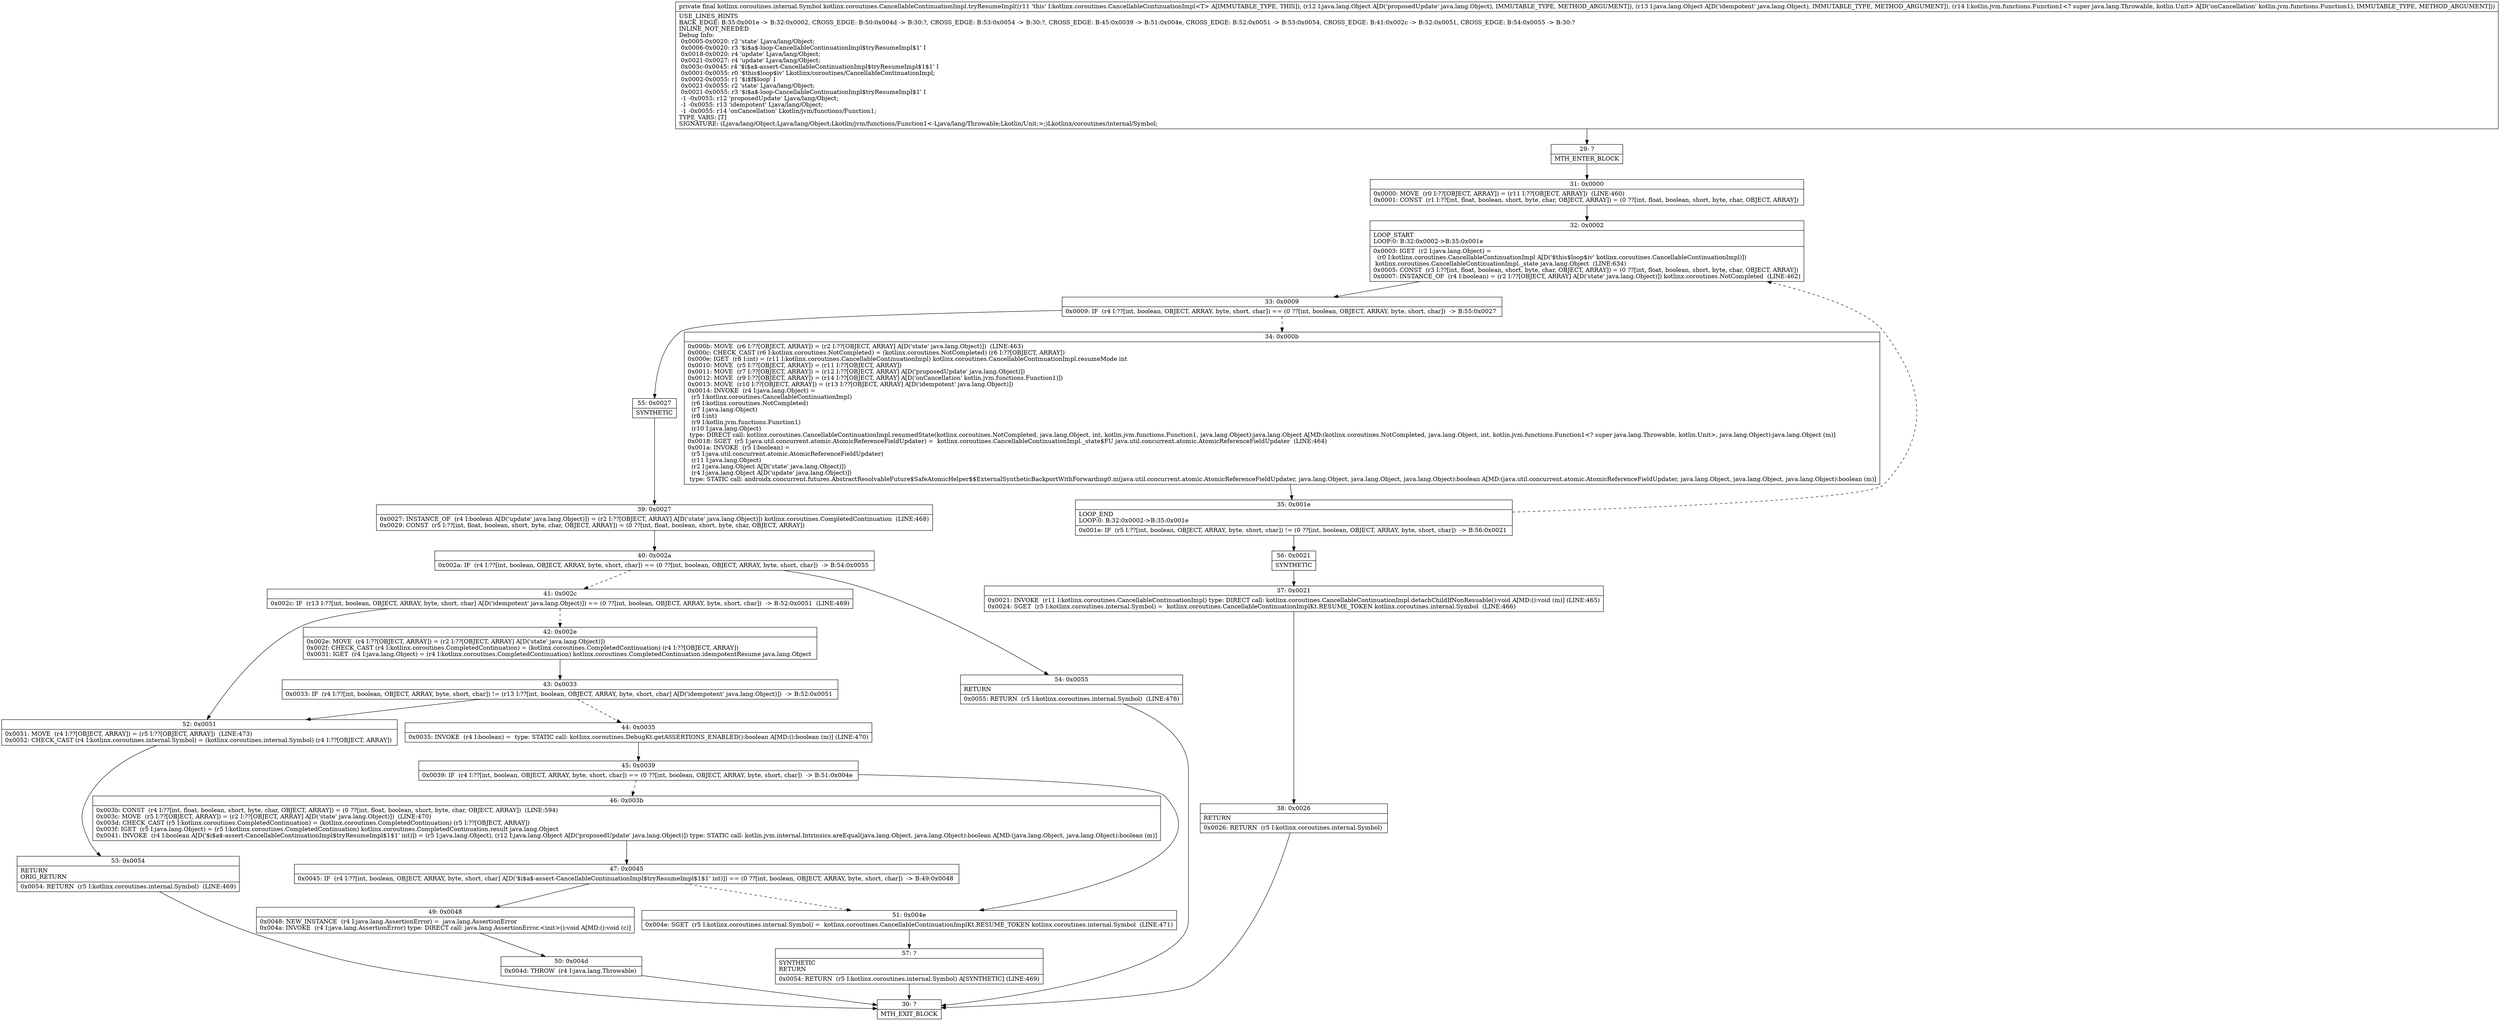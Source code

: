 digraph "CFG forkotlinx.coroutines.CancellableContinuationImpl.tryResumeImpl(Ljava\/lang\/Object;Ljava\/lang\/Object;Lkotlin\/jvm\/functions\/Function1;)Lkotlinx\/coroutines\/internal\/Symbol;" {
Node_29 [shape=record,label="{29\:\ ?|MTH_ENTER_BLOCK\l}"];
Node_31 [shape=record,label="{31\:\ 0x0000|0x0000: MOVE  (r0 I:??[OBJECT, ARRAY]) = (r11 I:??[OBJECT, ARRAY])  (LINE:460)\l0x0001: CONST  (r1 I:??[int, float, boolean, short, byte, char, OBJECT, ARRAY]) = (0 ??[int, float, boolean, short, byte, char, OBJECT, ARRAY]) \l}"];
Node_32 [shape=record,label="{32\:\ 0x0002|LOOP_START\lLOOP:0: B:32:0x0002\-\>B:35:0x001e\l|0x0003: IGET  (r2 I:java.lang.Object) = \l  (r0 I:kotlinx.coroutines.CancellableContinuationImpl A[D('$this$loop$iv' kotlinx.coroutines.CancellableContinuationImpl)])\l kotlinx.coroutines.CancellableContinuationImpl._state java.lang.Object  (LINE:634)\l0x0005: CONST  (r3 I:??[int, float, boolean, short, byte, char, OBJECT, ARRAY]) = (0 ??[int, float, boolean, short, byte, char, OBJECT, ARRAY]) \l0x0007: INSTANCE_OF  (r4 I:boolean) = (r2 I:??[OBJECT, ARRAY] A[D('state' java.lang.Object)]) kotlinx.coroutines.NotCompleted  (LINE:462)\l}"];
Node_33 [shape=record,label="{33\:\ 0x0009|0x0009: IF  (r4 I:??[int, boolean, OBJECT, ARRAY, byte, short, char]) == (0 ??[int, boolean, OBJECT, ARRAY, byte, short, char])  \-\> B:55:0x0027 \l}"];
Node_34 [shape=record,label="{34\:\ 0x000b|0x000b: MOVE  (r6 I:??[OBJECT, ARRAY]) = (r2 I:??[OBJECT, ARRAY] A[D('state' java.lang.Object)])  (LINE:463)\l0x000c: CHECK_CAST (r6 I:kotlinx.coroutines.NotCompleted) = (kotlinx.coroutines.NotCompleted) (r6 I:??[OBJECT, ARRAY]) \l0x000e: IGET  (r8 I:int) = (r11 I:kotlinx.coroutines.CancellableContinuationImpl) kotlinx.coroutines.CancellableContinuationImpl.resumeMode int \l0x0010: MOVE  (r5 I:??[OBJECT, ARRAY]) = (r11 I:??[OBJECT, ARRAY]) \l0x0011: MOVE  (r7 I:??[OBJECT, ARRAY]) = (r12 I:??[OBJECT, ARRAY] A[D('proposedUpdate' java.lang.Object)]) \l0x0012: MOVE  (r9 I:??[OBJECT, ARRAY]) = (r14 I:??[OBJECT, ARRAY] A[D('onCancellation' kotlin.jvm.functions.Function1)]) \l0x0013: MOVE  (r10 I:??[OBJECT, ARRAY]) = (r13 I:??[OBJECT, ARRAY] A[D('idempotent' java.lang.Object)]) \l0x0014: INVOKE  (r4 I:java.lang.Object) = \l  (r5 I:kotlinx.coroutines.CancellableContinuationImpl)\l  (r6 I:kotlinx.coroutines.NotCompleted)\l  (r7 I:java.lang.Object)\l  (r8 I:int)\l  (r9 I:kotlin.jvm.functions.Function1)\l  (r10 I:java.lang.Object)\l type: DIRECT call: kotlinx.coroutines.CancellableContinuationImpl.resumedState(kotlinx.coroutines.NotCompleted, java.lang.Object, int, kotlin.jvm.functions.Function1, java.lang.Object):java.lang.Object A[MD:(kotlinx.coroutines.NotCompleted, java.lang.Object, int, kotlin.jvm.functions.Function1\<? super java.lang.Throwable, kotlin.Unit\>, java.lang.Object):java.lang.Object (m)]\l0x0018: SGET  (r5 I:java.util.concurrent.atomic.AtomicReferenceFieldUpdater) =  kotlinx.coroutines.CancellableContinuationImpl._state$FU java.util.concurrent.atomic.AtomicReferenceFieldUpdater  (LINE:464)\l0x001a: INVOKE  (r5 I:boolean) = \l  (r5 I:java.util.concurrent.atomic.AtomicReferenceFieldUpdater)\l  (r11 I:java.lang.Object)\l  (r2 I:java.lang.Object A[D('state' java.lang.Object)])\l  (r4 I:java.lang.Object A[D('update' java.lang.Object)])\l type: STATIC call: androidx.concurrent.futures.AbstractResolvableFuture$SafeAtomicHelper$$ExternalSyntheticBackportWithForwarding0.m(java.util.concurrent.atomic.AtomicReferenceFieldUpdater, java.lang.Object, java.lang.Object, java.lang.Object):boolean A[MD:(java.util.concurrent.atomic.AtomicReferenceFieldUpdater, java.lang.Object, java.lang.Object, java.lang.Object):boolean (m)]\l}"];
Node_35 [shape=record,label="{35\:\ 0x001e|LOOP_END\lLOOP:0: B:32:0x0002\-\>B:35:0x001e\l|0x001e: IF  (r5 I:??[int, boolean, OBJECT, ARRAY, byte, short, char]) != (0 ??[int, boolean, OBJECT, ARRAY, byte, short, char])  \-\> B:56:0x0021 \l}"];
Node_56 [shape=record,label="{56\:\ 0x0021|SYNTHETIC\l}"];
Node_37 [shape=record,label="{37\:\ 0x0021|0x0021: INVOKE  (r11 I:kotlinx.coroutines.CancellableContinuationImpl) type: DIRECT call: kotlinx.coroutines.CancellableContinuationImpl.detachChildIfNonResuable():void A[MD:():void (m)] (LINE:465)\l0x0024: SGET  (r5 I:kotlinx.coroutines.internal.Symbol) =  kotlinx.coroutines.CancellableContinuationImplKt.RESUME_TOKEN kotlinx.coroutines.internal.Symbol  (LINE:466)\l}"];
Node_38 [shape=record,label="{38\:\ 0x0026|RETURN\l|0x0026: RETURN  (r5 I:kotlinx.coroutines.internal.Symbol) \l}"];
Node_30 [shape=record,label="{30\:\ ?|MTH_EXIT_BLOCK\l}"];
Node_55 [shape=record,label="{55\:\ 0x0027|SYNTHETIC\l}"];
Node_39 [shape=record,label="{39\:\ 0x0027|0x0027: INSTANCE_OF  (r4 I:boolean A[D('update' java.lang.Object)]) = (r2 I:??[OBJECT, ARRAY] A[D('state' java.lang.Object)]) kotlinx.coroutines.CompletedContinuation  (LINE:468)\l0x0029: CONST  (r5 I:??[int, float, boolean, short, byte, char, OBJECT, ARRAY]) = (0 ??[int, float, boolean, short, byte, char, OBJECT, ARRAY]) \l}"];
Node_40 [shape=record,label="{40\:\ 0x002a|0x002a: IF  (r4 I:??[int, boolean, OBJECT, ARRAY, byte, short, char]) == (0 ??[int, boolean, OBJECT, ARRAY, byte, short, char])  \-\> B:54:0x0055 \l}"];
Node_41 [shape=record,label="{41\:\ 0x002c|0x002c: IF  (r13 I:??[int, boolean, OBJECT, ARRAY, byte, short, char] A[D('idempotent' java.lang.Object)]) == (0 ??[int, boolean, OBJECT, ARRAY, byte, short, char])  \-\> B:52:0x0051  (LINE:469)\l}"];
Node_42 [shape=record,label="{42\:\ 0x002e|0x002e: MOVE  (r4 I:??[OBJECT, ARRAY]) = (r2 I:??[OBJECT, ARRAY] A[D('state' java.lang.Object)]) \l0x002f: CHECK_CAST (r4 I:kotlinx.coroutines.CompletedContinuation) = (kotlinx.coroutines.CompletedContinuation) (r4 I:??[OBJECT, ARRAY]) \l0x0031: IGET  (r4 I:java.lang.Object) = (r4 I:kotlinx.coroutines.CompletedContinuation) kotlinx.coroutines.CompletedContinuation.idempotentResume java.lang.Object \l}"];
Node_43 [shape=record,label="{43\:\ 0x0033|0x0033: IF  (r4 I:??[int, boolean, OBJECT, ARRAY, byte, short, char]) != (r13 I:??[int, boolean, OBJECT, ARRAY, byte, short, char] A[D('idempotent' java.lang.Object)])  \-\> B:52:0x0051 \l}"];
Node_44 [shape=record,label="{44\:\ 0x0035|0x0035: INVOKE  (r4 I:boolean) =  type: STATIC call: kotlinx.coroutines.DebugKt.getASSERTIONS_ENABLED():boolean A[MD:():boolean (m)] (LINE:470)\l}"];
Node_45 [shape=record,label="{45\:\ 0x0039|0x0039: IF  (r4 I:??[int, boolean, OBJECT, ARRAY, byte, short, char]) == (0 ??[int, boolean, OBJECT, ARRAY, byte, short, char])  \-\> B:51:0x004e \l}"];
Node_46 [shape=record,label="{46\:\ 0x003b|0x003b: CONST  (r4 I:??[int, float, boolean, short, byte, char, OBJECT, ARRAY]) = (0 ??[int, float, boolean, short, byte, char, OBJECT, ARRAY])  (LINE:594)\l0x003c: MOVE  (r5 I:??[OBJECT, ARRAY]) = (r2 I:??[OBJECT, ARRAY] A[D('state' java.lang.Object)])  (LINE:470)\l0x003d: CHECK_CAST (r5 I:kotlinx.coroutines.CompletedContinuation) = (kotlinx.coroutines.CompletedContinuation) (r5 I:??[OBJECT, ARRAY]) \l0x003f: IGET  (r5 I:java.lang.Object) = (r5 I:kotlinx.coroutines.CompletedContinuation) kotlinx.coroutines.CompletedContinuation.result java.lang.Object \l0x0041: INVOKE  (r4 I:boolean A[D('$i$a$\-assert\-CancellableContinuationImpl$tryResumeImpl$1$1' int)]) = (r5 I:java.lang.Object), (r12 I:java.lang.Object A[D('proposedUpdate' java.lang.Object)]) type: STATIC call: kotlin.jvm.internal.Intrinsics.areEqual(java.lang.Object, java.lang.Object):boolean A[MD:(java.lang.Object, java.lang.Object):boolean (m)]\l}"];
Node_47 [shape=record,label="{47\:\ 0x0045|0x0045: IF  (r4 I:??[int, boolean, OBJECT, ARRAY, byte, short, char] A[D('$i$a$\-assert\-CancellableContinuationImpl$tryResumeImpl$1$1' int)]) == (0 ??[int, boolean, OBJECT, ARRAY, byte, short, char])  \-\> B:49:0x0048 \l}"];
Node_49 [shape=record,label="{49\:\ 0x0048|0x0048: NEW_INSTANCE  (r4 I:java.lang.AssertionError) =  java.lang.AssertionError \l0x004a: INVOKE  (r4 I:java.lang.AssertionError) type: DIRECT call: java.lang.AssertionError.\<init\>():void A[MD:():void (c)]\l}"];
Node_50 [shape=record,label="{50\:\ 0x004d|0x004d: THROW  (r4 I:java.lang.Throwable) \l}"];
Node_51 [shape=record,label="{51\:\ 0x004e|0x004e: SGET  (r5 I:kotlinx.coroutines.internal.Symbol) =  kotlinx.coroutines.CancellableContinuationImplKt.RESUME_TOKEN kotlinx.coroutines.internal.Symbol  (LINE:471)\l}"];
Node_57 [shape=record,label="{57\:\ ?|SYNTHETIC\lRETURN\l|0x0054: RETURN  (r5 I:kotlinx.coroutines.internal.Symbol) A[SYNTHETIC] (LINE:469)\l}"];
Node_52 [shape=record,label="{52\:\ 0x0051|0x0051: MOVE  (r4 I:??[OBJECT, ARRAY]) = (r5 I:??[OBJECT, ARRAY])  (LINE:473)\l0x0052: CHECK_CAST (r4 I:kotlinx.coroutines.internal.Symbol) = (kotlinx.coroutines.internal.Symbol) (r4 I:??[OBJECT, ARRAY]) \l}"];
Node_53 [shape=record,label="{53\:\ 0x0054|RETURN\lORIG_RETURN\l|0x0054: RETURN  (r5 I:kotlinx.coroutines.internal.Symbol)  (LINE:469)\l}"];
Node_54 [shape=record,label="{54\:\ 0x0055|RETURN\l|0x0055: RETURN  (r5 I:kotlinx.coroutines.internal.Symbol)  (LINE:476)\l}"];
MethodNode[shape=record,label="{private final kotlinx.coroutines.internal.Symbol kotlinx.coroutines.CancellableContinuationImpl.tryResumeImpl((r11 'this' I:kotlinx.coroutines.CancellableContinuationImpl\<T\> A[IMMUTABLE_TYPE, THIS]), (r12 I:java.lang.Object A[D('proposedUpdate' java.lang.Object), IMMUTABLE_TYPE, METHOD_ARGUMENT]), (r13 I:java.lang.Object A[D('idempotent' java.lang.Object), IMMUTABLE_TYPE, METHOD_ARGUMENT]), (r14 I:kotlin.jvm.functions.Function1\<? super java.lang.Throwable, kotlin.Unit\> A[D('onCancellation' kotlin.jvm.functions.Function1), IMMUTABLE_TYPE, METHOD_ARGUMENT]))  | USE_LINES_HINTS\lBACK_EDGE: B:35:0x001e \-\> B:32:0x0002, CROSS_EDGE: B:50:0x004d \-\> B:30:?, CROSS_EDGE: B:53:0x0054 \-\> B:30:?, CROSS_EDGE: B:45:0x0039 \-\> B:51:0x004e, CROSS_EDGE: B:52:0x0051 \-\> B:53:0x0054, CROSS_EDGE: B:41:0x002c \-\> B:52:0x0051, CROSS_EDGE: B:54:0x0055 \-\> B:30:?\lINLINE_NOT_NEEDED\lDebug Info:\l  0x0005\-0x0020: r2 'state' Ljava\/lang\/Object;\l  0x0006\-0x0020: r3 '$i$a$\-loop\-CancellableContinuationImpl$tryResumeImpl$1' I\l  0x0018\-0x0020: r4 'update' Ljava\/lang\/Object;\l  0x0021\-0x0027: r4 'update' Ljava\/lang\/Object;\l  0x003c\-0x0045: r4 '$i$a$\-assert\-CancellableContinuationImpl$tryResumeImpl$1$1' I\l  0x0001\-0x0055: r0 '$this$loop$iv' Lkotlinx\/coroutines\/CancellableContinuationImpl;\l  0x0002\-0x0055: r1 '$i$f$loop' I\l  0x0021\-0x0055: r2 'state' Ljava\/lang\/Object;\l  0x0021\-0x0055: r3 '$i$a$\-loop\-CancellableContinuationImpl$tryResumeImpl$1' I\l  \-1 \-0x0055: r12 'proposedUpdate' Ljava\/lang\/Object;\l  \-1 \-0x0055: r13 'idempotent' Ljava\/lang\/Object;\l  \-1 \-0x0055: r14 'onCancellation' Lkotlin\/jvm\/functions\/Function1;\lTYPE_VARS: [T]\lSIGNATURE: (Ljava\/lang\/Object;Ljava\/lang\/Object;Lkotlin\/jvm\/functions\/Function1\<\-Ljava\/lang\/Throwable;Lkotlin\/Unit;\>;)Lkotlinx\/coroutines\/internal\/Symbol;\l}"];
MethodNode -> Node_29;Node_29 -> Node_31;
Node_31 -> Node_32;
Node_32 -> Node_33;
Node_33 -> Node_34[style=dashed];
Node_33 -> Node_55;
Node_34 -> Node_35;
Node_35 -> Node_32[style=dashed];
Node_35 -> Node_56;
Node_56 -> Node_37;
Node_37 -> Node_38;
Node_38 -> Node_30;
Node_55 -> Node_39;
Node_39 -> Node_40;
Node_40 -> Node_41[style=dashed];
Node_40 -> Node_54;
Node_41 -> Node_42[style=dashed];
Node_41 -> Node_52;
Node_42 -> Node_43;
Node_43 -> Node_44[style=dashed];
Node_43 -> Node_52;
Node_44 -> Node_45;
Node_45 -> Node_46[style=dashed];
Node_45 -> Node_51;
Node_46 -> Node_47;
Node_47 -> Node_49;
Node_47 -> Node_51[style=dashed];
Node_49 -> Node_50;
Node_50 -> Node_30;
Node_51 -> Node_57;
Node_57 -> Node_30;
Node_52 -> Node_53;
Node_53 -> Node_30;
Node_54 -> Node_30;
}

